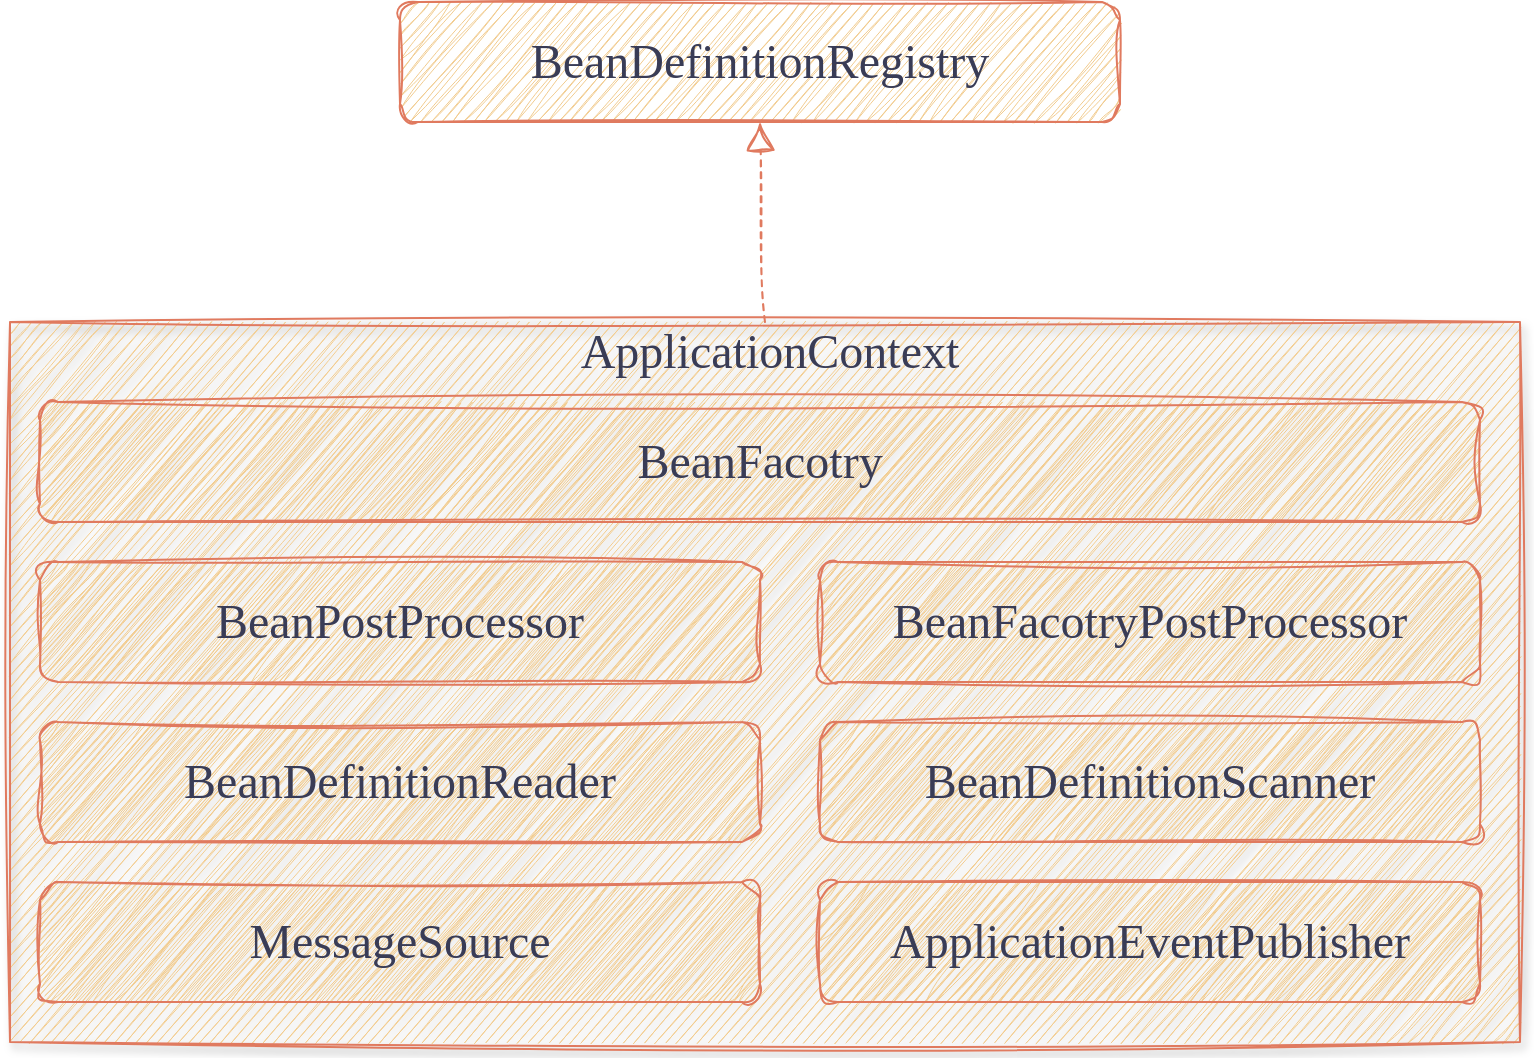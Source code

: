 <mxfile version="21.7.2" type="github">
  <diagram name="第 1 页" id="MD9sumrRmw8d3EU4R2AQ">
    <mxGraphModel dx="1434" dy="1919" grid="1" gridSize="10" guides="1" tooltips="1" connect="1" arrows="1" fold="1" page="1" pageScale="1" pageWidth="827" pageHeight="1169" math="0" shadow="0">
      <root>
        <mxCell id="0" />
        <mxCell id="1" parent="0" />
        <mxCell id="qKW2FZFYIQaPxxNSmSQa-7" value="&lt;div style=&quot;background-color: rgb(255, 255, 255); color: rgb(8, 8, 8); font-family: &amp;quot;JetBrains Mono&amp;quot;, monospace; font-size: 9.8pt;&quot;&gt;&lt;br&gt;&lt;/div&gt;" style="rounded=0;whiteSpace=wrap;html=1;fontSize=24;sketch=1;curveFitting=1;jiggle=2;labelBackgroundColor=none;fillColor=#F2CC8F;strokeColor=#E07A5F;fontColor=#393C56;fontFamily=Comic Sans MS;shadow=1;glass=0;" vertex="1" parent="1">
          <mxGeometry x="265" y="90" width="755" height="360" as="geometry" />
        </mxCell>
        <mxCell id="qKW2FZFYIQaPxxNSmSQa-6" value="BeanFacotry" style="rounded=1;whiteSpace=wrap;html=1;fontSize=24;sketch=1;curveFitting=1;jiggle=2;labelBackgroundColor=none;fillColor=#F2CC8F;strokeColor=#E07A5F;fontColor=#393C56;fontFamily=Comic Sans MS;" vertex="1" parent="1">
          <mxGeometry x="280" y="130" width="720" height="60" as="geometry" />
        </mxCell>
        <mxCell id="qKW2FZFYIQaPxxNSmSQa-9" value="ApplicationContext" style="text;html=1;strokeColor=none;fillColor=none;align=center;verticalAlign=middle;whiteSpace=wrap;rounded=1;fontSize=24;sketch=1;curveFitting=1;jiggle=2;labelBackgroundColor=none;fontColor=#393C56;fontFamily=Comic Sans MS;" vertex="1" parent="1">
          <mxGeometry x="615" y="90" width="60" height="30" as="geometry" />
        </mxCell>
        <mxCell id="qKW2FZFYIQaPxxNSmSQa-10" value="BeanFacotryPostProcessor" style="rounded=1;whiteSpace=wrap;html=1;fontSize=24;sketch=1;curveFitting=1;jiggle=2;labelBackgroundColor=none;fillColor=#F2CC8F;strokeColor=#E07A5F;fontColor=#393C56;fontFamily=Comic Sans MS;" vertex="1" parent="1">
          <mxGeometry x="670" y="210" width="330" height="60" as="geometry" />
        </mxCell>
        <mxCell id="qKW2FZFYIQaPxxNSmSQa-11" value="BeanPostProcessor" style="rounded=1;whiteSpace=wrap;html=1;fontSize=24;sketch=1;curveFitting=1;jiggle=2;labelBackgroundColor=none;fillColor=#F2CC8F;strokeColor=#E07A5F;fontColor=#393C56;fontFamily=Comic Sans MS;" vertex="1" parent="1">
          <mxGeometry x="280" y="210" width="360" height="60" as="geometry" />
        </mxCell>
        <mxCell id="qKW2FZFYIQaPxxNSmSQa-12" value="BeanDefinitionReader" style="rounded=1;whiteSpace=wrap;html=1;fontSize=24;sketch=1;curveFitting=1;jiggle=2;labelBackgroundColor=none;fillColor=#F2CC8F;strokeColor=#E07A5F;fontColor=#393C56;fontFamily=Comic Sans MS;" vertex="1" parent="1">
          <mxGeometry x="280" y="290" width="360" height="60" as="geometry" />
        </mxCell>
        <mxCell id="qKW2FZFYIQaPxxNSmSQa-13" value="BeanDefinitionScanner" style="rounded=1;whiteSpace=wrap;html=1;fontSize=24;sketch=1;curveFitting=1;jiggle=2;labelBackgroundColor=none;fillColor=#F2CC8F;strokeColor=#E07A5F;fontColor=#393C56;fontFamily=Comic Sans MS;" vertex="1" parent="1">
          <mxGeometry x="670" y="290" width="330" height="60" as="geometry" />
        </mxCell>
        <mxCell id="qKW2FZFYIQaPxxNSmSQa-14" value="BeanDefinitionRegistry" style="rounded=1;whiteSpace=wrap;html=1;fontSize=24;sketch=1;curveFitting=1;jiggle=2;labelBackgroundColor=none;fillColor=#F2CC8F;strokeColor=#E07A5F;fontColor=#393C56;fontFamily=Comic Sans MS;" vertex="1" parent="1">
          <mxGeometry x="460" y="-70" width="360" height="60" as="geometry" />
        </mxCell>
        <mxCell id="qKW2FZFYIQaPxxNSmSQa-19" value="MessageSource" style="rounded=1;whiteSpace=wrap;html=1;fontSize=24;sketch=1;curveFitting=1;jiggle=2;labelBackgroundColor=none;fillColor=#F2CC8F;strokeColor=#E07A5F;fontColor=#393C56;fontFamily=Comic Sans MS;" vertex="1" parent="1">
          <mxGeometry x="280" y="370" width="360" height="60" as="geometry" />
        </mxCell>
        <mxCell id="qKW2FZFYIQaPxxNSmSQa-22" value="" style="endArrow=block;dashed=1;endFill=0;endSize=12;html=1;rounded=0;sketch=1;hachureGap=4;jiggle=2;curveFitting=1;strokeColor=#E07A5F;fontFamily=Architects Daughter;fontSource=https%3A%2F%2Ffonts.googleapis.com%2Fcss%3Ffamily%3DArchitects%2BDaughter;fontSize=16;fontColor=#393C56;fillColor=#F2CC8F;entryX=0.5;entryY=1;entryDx=0;entryDy=0;exitX=0.5;exitY=0;exitDx=0;exitDy=0;" edge="1" parent="1" source="qKW2FZFYIQaPxxNSmSQa-7" target="qKW2FZFYIQaPxxNSmSQa-14">
          <mxGeometry width="160" relative="1" as="geometry">
            <mxPoint x="610" y="50" as="sourcePoint" />
            <mxPoint x="770" y="50" as="targetPoint" />
          </mxGeometry>
        </mxCell>
        <mxCell id="qKW2FZFYIQaPxxNSmSQa-23" value="ApplicationEventPublisher" style="rounded=1;whiteSpace=wrap;html=1;fontSize=24;sketch=1;curveFitting=1;jiggle=2;labelBackgroundColor=none;fillColor=#F2CC8F;strokeColor=#E07A5F;fontColor=#393C56;fontFamily=Comic Sans MS;" vertex="1" parent="1">
          <mxGeometry x="670" y="370" width="330" height="60" as="geometry" />
        </mxCell>
      </root>
    </mxGraphModel>
  </diagram>
</mxfile>
